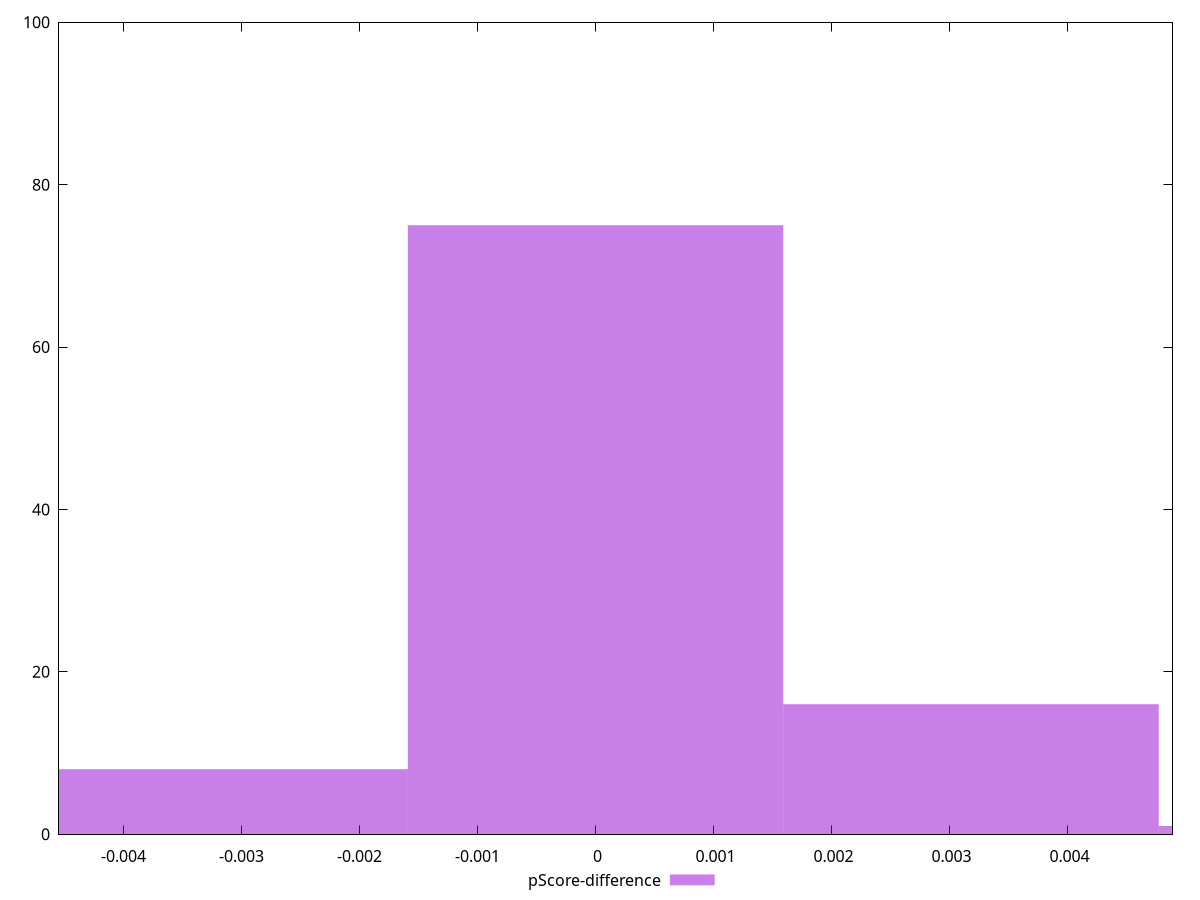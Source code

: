 reset

$pScoreDifference <<EOF
0 75
0.0031814585111891243 16
0.006362917022378249 1
-0.0031814585111891243 8
EOF

set key outside below
set boxwidth 0.0031814585111891243
set xrange [-0.004546464278081752:0.004888981309625756]
set yrange [0:100]
set trange [0:100]
set style fill transparent solid 0.5 noborder
set terminal svg size 640, 490 enhanced background rgb 'white'
set output "report_00015_2021-02-09T16-11-33.973Z/estimated-input-latency/samples/pages/pScore-difference/histogram.svg"

plot $pScoreDifference title "pScore-difference" with boxes

reset
